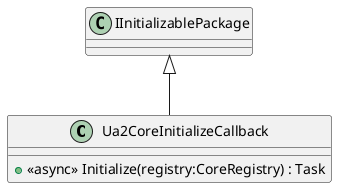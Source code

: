 @startuml
class Ua2CoreInitializeCallback {
    + <<async>> Initialize(registry:CoreRegistry) : Task
}
IInitializablePackage <|-- Ua2CoreInitializeCallback
@enduml
